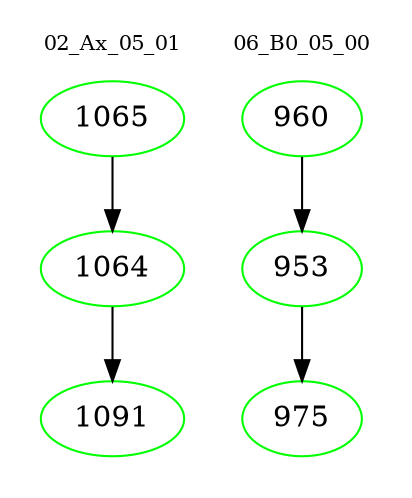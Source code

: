 digraph{
subgraph cluster_0 {
color = white
label = "02_Ax_05_01";
fontsize=10;
T0_1065 [label="1065", color="green"]
T0_1065 -> T0_1064 [color="black"]
T0_1064 [label="1064", color="green"]
T0_1064 -> T0_1091 [color="black"]
T0_1091 [label="1091", color="green"]
}
subgraph cluster_1 {
color = white
label = "06_B0_05_00";
fontsize=10;
T1_960 [label="960", color="green"]
T1_960 -> T1_953 [color="black"]
T1_953 [label="953", color="green"]
T1_953 -> T1_975 [color="black"]
T1_975 [label="975", color="green"]
}
}
